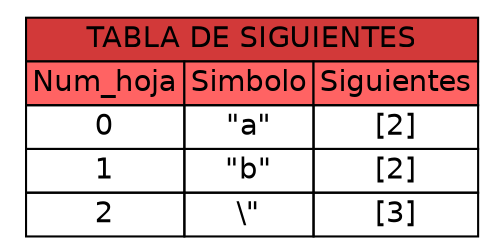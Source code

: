 digraph G {
    rankdir=LR
    node [shape=none fontname=Helvetica]

    A [label=<
      <TABLE BORDER="0" CELLBORDER="1" CELLSPACING="0">
       <TR PORT="header">
        <TD BGCOLOR="#d23939" COLSPAN="3">TABLA DE SIGUIENTES</TD>
       </TR>
       <TR>
        <TD BGCOLOR="#ff6363">Num_hoja</TD>
        <TD BGCOLOR="#ff6363">Simbolo</TD>
        <TD BGCOLOR="#ff6363">Siguientes</TD>
       </TR><TR>
<TD>0</TD>
<TD>"a"</TD>
<TD>[2]</TD>
</TR>
<TR>
<TD>1</TD>
<TD>"b"</TD>
<TD>[2]</TD>
</TR>
<TR>
<TD>2</TD>
<TD>\"</TD>
<TD>[3]</TD>
</TR>
</TABLE>
    >];
}
